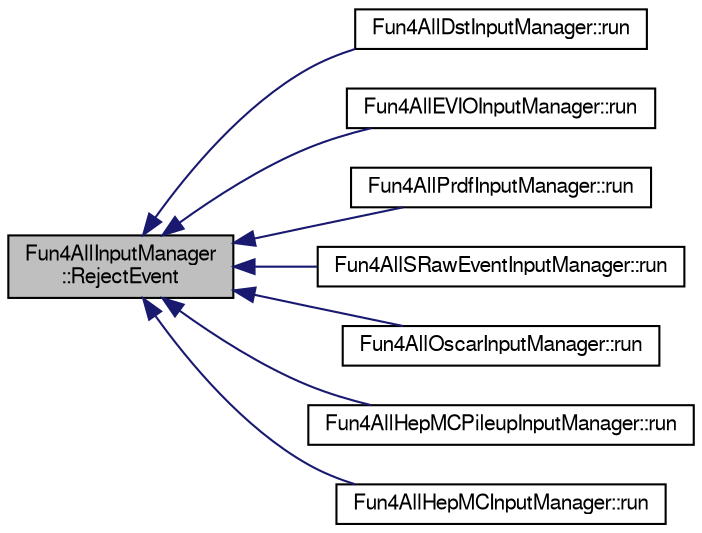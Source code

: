 digraph "Fun4AllInputManager::RejectEvent"
{
  bgcolor="transparent";
  edge [fontname="FreeSans",fontsize="10",labelfontname="FreeSans",labelfontsize="10"];
  node [fontname="FreeSans",fontsize="10",shape=record];
  rankdir="LR";
  Node1 [label="Fun4AllInputManager\l::RejectEvent",height=0.2,width=0.4,color="black", fillcolor="grey75", style="filled" fontcolor="black"];
  Node1 -> Node2 [dir="back",color="midnightblue",fontsize="10",style="solid",fontname="FreeSans"];
  Node2 [label="Fun4AllDstInputManager::run",height=0.2,width=0.4,color="black",URL="$d7/d0b/classFun4AllDstInputManager.html#aeafa0248f9050c13fdae1bcb93336d7a"];
  Node1 -> Node3 [dir="back",color="midnightblue",fontsize="10",style="solid",fontname="FreeSans"];
  Node3 [label="Fun4AllEVIOInputManager::run",height=0.2,width=0.4,color="black",URL="$d3/d97/classFun4AllEVIOInputManager.html#af61a28facba084aad29bf788ef2d28e7"];
  Node1 -> Node4 [dir="back",color="midnightblue",fontsize="10",style="solid",fontname="FreeSans"];
  Node4 [label="Fun4AllPrdfInputManager::run",height=0.2,width=0.4,color="black",URL="$da/dd8/classFun4AllPrdfInputManager.html#ac3f313ef5571ce32cd40799791e2ea56"];
  Node1 -> Node5 [dir="back",color="midnightblue",fontsize="10",style="solid",fontname="FreeSans"];
  Node5 [label="Fun4AllSRawEventInputManager::run",height=0.2,width=0.4,color="black",URL="$d5/dd4/classFun4AllSRawEventInputManager.html#a6fb883458d575781c7ae1da38ecf30dd"];
  Node1 -> Node6 [dir="back",color="midnightblue",fontsize="10",style="solid",fontname="FreeSans"];
  Node6 [label="Fun4AllOscarInputManager::run",height=0.2,width=0.4,color="black",URL="$db/d1f/classFun4AllOscarInputManager.html#a4be602bd8c9fe73f9dcc81c8871784a6"];
  Node1 -> Node7 [dir="back",color="midnightblue",fontsize="10",style="solid",fontname="FreeSans"];
  Node7 [label="Fun4AllHepMCPileupInputManager::run",height=0.2,width=0.4,color="black",URL="$de/d99/classFun4AllHepMCPileupInputManager.html#a81bf2b69c3c4d3aae0aadebafe1c2c2e"];
  Node1 -> Node8 [dir="back",color="midnightblue",fontsize="10",style="solid",fontname="FreeSans"];
  Node8 [label="Fun4AllHepMCInputManager::run",height=0.2,width=0.4,color="black",URL="$d6/d6f/classFun4AllHepMCInputManager.html#ab6c80a8ee0701bfff5eee3ec3623015c"];
}
